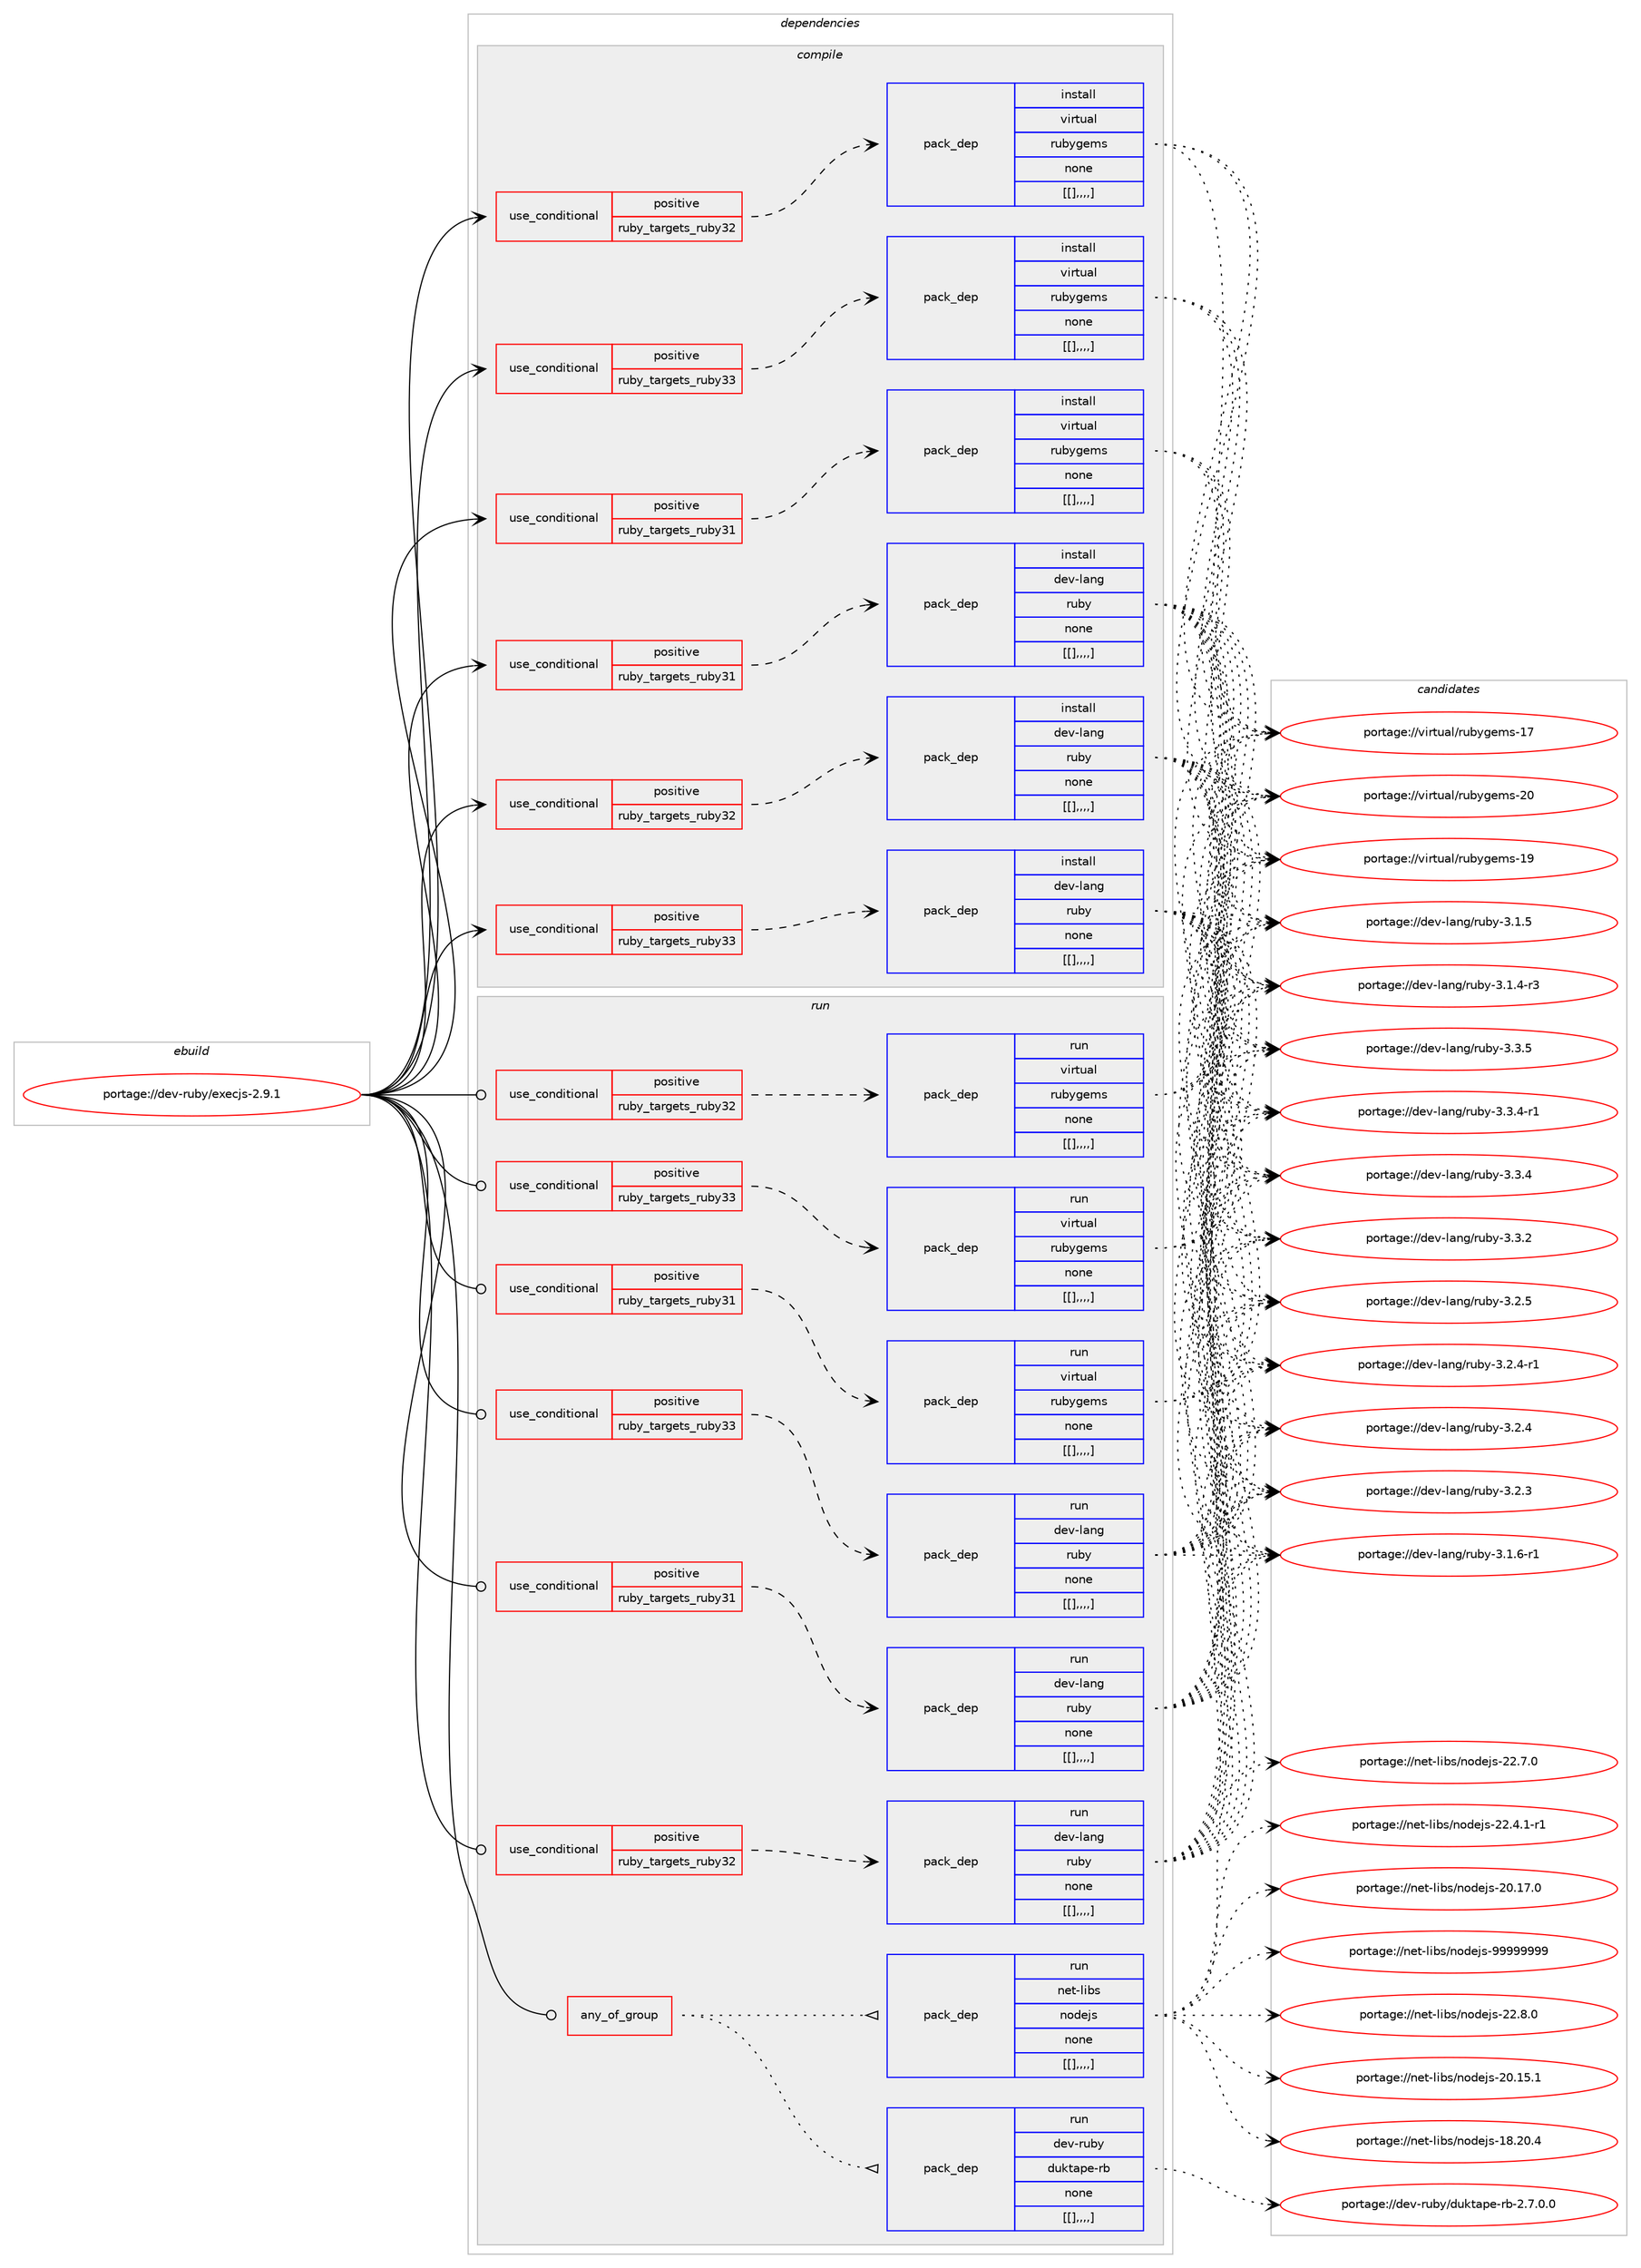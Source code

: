 digraph prolog {

# *************
# Graph options
# *************

newrank=true;
concentrate=true;
compound=true;
graph [rankdir=LR,fontname=Helvetica,fontsize=10,ranksep=1.5];#, ranksep=2.5, nodesep=0.2];
edge  [arrowhead=vee];
node  [fontname=Helvetica,fontsize=10];

# **********
# The ebuild
# **********

subgraph cluster_leftcol {
color=gray;
label=<<i>ebuild</i>>;
id [label="portage://dev-ruby/execjs-2.9.1", color=red, width=4, href="../dev-ruby/execjs-2.9.1.svg"];
}

# ****************
# The dependencies
# ****************

subgraph cluster_midcol {
color=gray;
label=<<i>dependencies</i>>;
subgraph cluster_compile {
fillcolor="#eeeeee";
style=filled;
label=<<i>compile</i>>;
subgraph cond48525 {
dependency185399 [label=<<TABLE BORDER="0" CELLBORDER="1" CELLSPACING="0" CELLPADDING="4"><TR><TD ROWSPAN="3" CELLPADDING="10">use_conditional</TD></TR><TR><TD>positive</TD></TR><TR><TD>ruby_targets_ruby31</TD></TR></TABLE>>, shape=none, color=red];
subgraph pack135569 {
dependency185400 [label=<<TABLE BORDER="0" CELLBORDER="1" CELLSPACING="0" CELLPADDING="4" WIDTH="220"><TR><TD ROWSPAN="6" CELLPADDING="30">pack_dep</TD></TR><TR><TD WIDTH="110">install</TD></TR><TR><TD>dev-lang</TD></TR><TR><TD>ruby</TD></TR><TR><TD>none</TD></TR><TR><TD>[[],,,,]</TD></TR></TABLE>>, shape=none, color=blue];
}
dependency185399:e -> dependency185400:w [weight=20,style="dashed",arrowhead="vee"];
}
id:e -> dependency185399:w [weight=20,style="solid",arrowhead="vee"];
subgraph cond48526 {
dependency185401 [label=<<TABLE BORDER="0" CELLBORDER="1" CELLSPACING="0" CELLPADDING="4"><TR><TD ROWSPAN="3" CELLPADDING="10">use_conditional</TD></TR><TR><TD>positive</TD></TR><TR><TD>ruby_targets_ruby31</TD></TR></TABLE>>, shape=none, color=red];
subgraph pack135570 {
dependency185402 [label=<<TABLE BORDER="0" CELLBORDER="1" CELLSPACING="0" CELLPADDING="4" WIDTH="220"><TR><TD ROWSPAN="6" CELLPADDING="30">pack_dep</TD></TR><TR><TD WIDTH="110">install</TD></TR><TR><TD>virtual</TD></TR><TR><TD>rubygems</TD></TR><TR><TD>none</TD></TR><TR><TD>[[],,,,]</TD></TR></TABLE>>, shape=none, color=blue];
}
dependency185401:e -> dependency185402:w [weight=20,style="dashed",arrowhead="vee"];
}
id:e -> dependency185401:w [weight=20,style="solid",arrowhead="vee"];
subgraph cond48527 {
dependency185403 [label=<<TABLE BORDER="0" CELLBORDER="1" CELLSPACING="0" CELLPADDING="4"><TR><TD ROWSPAN="3" CELLPADDING="10">use_conditional</TD></TR><TR><TD>positive</TD></TR><TR><TD>ruby_targets_ruby32</TD></TR></TABLE>>, shape=none, color=red];
subgraph pack135571 {
dependency185404 [label=<<TABLE BORDER="0" CELLBORDER="1" CELLSPACING="0" CELLPADDING="4" WIDTH="220"><TR><TD ROWSPAN="6" CELLPADDING="30">pack_dep</TD></TR><TR><TD WIDTH="110">install</TD></TR><TR><TD>dev-lang</TD></TR><TR><TD>ruby</TD></TR><TR><TD>none</TD></TR><TR><TD>[[],,,,]</TD></TR></TABLE>>, shape=none, color=blue];
}
dependency185403:e -> dependency185404:w [weight=20,style="dashed",arrowhead="vee"];
}
id:e -> dependency185403:w [weight=20,style="solid",arrowhead="vee"];
subgraph cond48528 {
dependency185405 [label=<<TABLE BORDER="0" CELLBORDER="1" CELLSPACING="0" CELLPADDING="4"><TR><TD ROWSPAN="3" CELLPADDING="10">use_conditional</TD></TR><TR><TD>positive</TD></TR><TR><TD>ruby_targets_ruby32</TD></TR></TABLE>>, shape=none, color=red];
subgraph pack135572 {
dependency185406 [label=<<TABLE BORDER="0" CELLBORDER="1" CELLSPACING="0" CELLPADDING="4" WIDTH="220"><TR><TD ROWSPAN="6" CELLPADDING="30">pack_dep</TD></TR><TR><TD WIDTH="110">install</TD></TR><TR><TD>virtual</TD></TR><TR><TD>rubygems</TD></TR><TR><TD>none</TD></TR><TR><TD>[[],,,,]</TD></TR></TABLE>>, shape=none, color=blue];
}
dependency185405:e -> dependency185406:w [weight=20,style="dashed",arrowhead="vee"];
}
id:e -> dependency185405:w [weight=20,style="solid",arrowhead="vee"];
subgraph cond48529 {
dependency185407 [label=<<TABLE BORDER="0" CELLBORDER="1" CELLSPACING="0" CELLPADDING="4"><TR><TD ROWSPAN="3" CELLPADDING="10">use_conditional</TD></TR><TR><TD>positive</TD></TR><TR><TD>ruby_targets_ruby33</TD></TR></TABLE>>, shape=none, color=red];
subgraph pack135573 {
dependency185408 [label=<<TABLE BORDER="0" CELLBORDER="1" CELLSPACING="0" CELLPADDING="4" WIDTH="220"><TR><TD ROWSPAN="6" CELLPADDING="30">pack_dep</TD></TR><TR><TD WIDTH="110">install</TD></TR><TR><TD>dev-lang</TD></TR><TR><TD>ruby</TD></TR><TR><TD>none</TD></TR><TR><TD>[[],,,,]</TD></TR></TABLE>>, shape=none, color=blue];
}
dependency185407:e -> dependency185408:w [weight=20,style="dashed",arrowhead="vee"];
}
id:e -> dependency185407:w [weight=20,style="solid",arrowhead="vee"];
subgraph cond48530 {
dependency185409 [label=<<TABLE BORDER="0" CELLBORDER="1" CELLSPACING="0" CELLPADDING="4"><TR><TD ROWSPAN="3" CELLPADDING="10">use_conditional</TD></TR><TR><TD>positive</TD></TR><TR><TD>ruby_targets_ruby33</TD></TR></TABLE>>, shape=none, color=red];
subgraph pack135574 {
dependency185410 [label=<<TABLE BORDER="0" CELLBORDER="1" CELLSPACING="0" CELLPADDING="4" WIDTH="220"><TR><TD ROWSPAN="6" CELLPADDING="30">pack_dep</TD></TR><TR><TD WIDTH="110">install</TD></TR><TR><TD>virtual</TD></TR><TR><TD>rubygems</TD></TR><TR><TD>none</TD></TR><TR><TD>[[],,,,]</TD></TR></TABLE>>, shape=none, color=blue];
}
dependency185409:e -> dependency185410:w [weight=20,style="dashed",arrowhead="vee"];
}
id:e -> dependency185409:w [weight=20,style="solid",arrowhead="vee"];
}
subgraph cluster_compileandrun {
fillcolor="#eeeeee";
style=filled;
label=<<i>compile and run</i>>;
}
subgraph cluster_run {
fillcolor="#eeeeee";
style=filled;
label=<<i>run</i>>;
subgraph any1155 {
dependency185411 [label=<<TABLE BORDER="0" CELLBORDER="1" CELLSPACING="0" CELLPADDING="4"><TR><TD CELLPADDING="10">any_of_group</TD></TR></TABLE>>, shape=none, color=red];subgraph pack135575 {
dependency185412 [label=<<TABLE BORDER="0" CELLBORDER="1" CELLSPACING="0" CELLPADDING="4" WIDTH="220"><TR><TD ROWSPAN="6" CELLPADDING="30">pack_dep</TD></TR><TR><TD WIDTH="110">run</TD></TR><TR><TD>dev-ruby</TD></TR><TR><TD>duktape-rb</TD></TR><TR><TD>none</TD></TR><TR><TD>[[],,,,]</TD></TR></TABLE>>, shape=none, color=blue];
}
dependency185411:e -> dependency185412:w [weight=20,style="dotted",arrowhead="oinv"];
subgraph pack135576 {
dependency185413 [label=<<TABLE BORDER="0" CELLBORDER="1" CELLSPACING="0" CELLPADDING="4" WIDTH="220"><TR><TD ROWSPAN="6" CELLPADDING="30">pack_dep</TD></TR><TR><TD WIDTH="110">run</TD></TR><TR><TD>net-libs</TD></TR><TR><TD>nodejs</TD></TR><TR><TD>none</TD></TR><TR><TD>[[],,,,]</TD></TR></TABLE>>, shape=none, color=blue];
}
dependency185411:e -> dependency185413:w [weight=20,style="dotted",arrowhead="oinv"];
}
id:e -> dependency185411:w [weight=20,style="solid",arrowhead="odot"];
subgraph cond48531 {
dependency185414 [label=<<TABLE BORDER="0" CELLBORDER="1" CELLSPACING="0" CELLPADDING="4"><TR><TD ROWSPAN="3" CELLPADDING="10">use_conditional</TD></TR><TR><TD>positive</TD></TR><TR><TD>ruby_targets_ruby31</TD></TR></TABLE>>, shape=none, color=red];
subgraph pack135577 {
dependency185415 [label=<<TABLE BORDER="0" CELLBORDER="1" CELLSPACING="0" CELLPADDING="4" WIDTH="220"><TR><TD ROWSPAN="6" CELLPADDING="30">pack_dep</TD></TR><TR><TD WIDTH="110">run</TD></TR><TR><TD>dev-lang</TD></TR><TR><TD>ruby</TD></TR><TR><TD>none</TD></TR><TR><TD>[[],,,,]</TD></TR></TABLE>>, shape=none, color=blue];
}
dependency185414:e -> dependency185415:w [weight=20,style="dashed",arrowhead="vee"];
}
id:e -> dependency185414:w [weight=20,style="solid",arrowhead="odot"];
subgraph cond48532 {
dependency185416 [label=<<TABLE BORDER="0" CELLBORDER="1" CELLSPACING="0" CELLPADDING="4"><TR><TD ROWSPAN="3" CELLPADDING="10">use_conditional</TD></TR><TR><TD>positive</TD></TR><TR><TD>ruby_targets_ruby31</TD></TR></TABLE>>, shape=none, color=red];
subgraph pack135578 {
dependency185417 [label=<<TABLE BORDER="0" CELLBORDER="1" CELLSPACING="0" CELLPADDING="4" WIDTH="220"><TR><TD ROWSPAN="6" CELLPADDING="30">pack_dep</TD></TR><TR><TD WIDTH="110">run</TD></TR><TR><TD>virtual</TD></TR><TR><TD>rubygems</TD></TR><TR><TD>none</TD></TR><TR><TD>[[],,,,]</TD></TR></TABLE>>, shape=none, color=blue];
}
dependency185416:e -> dependency185417:w [weight=20,style="dashed",arrowhead="vee"];
}
id:e -> dependency185416:w [weight=20,style="solid",arrowhead="odot"];
subgraph cond48533 {
dependency185418 [label=<<TABLE BORDER="0" CELLBORDER="1" CELLSPACING="0" CELLPADDING="4"><TR><TD ROWSPAN="3" CELLPADDING="10">use_conditional</TD></TR><TR><TD>positive</TD></TR><TR><TD>ruby_targets_ruby32</TD></TR></TABLE>>, shape=none, color=red];
subgraph pack135579 {
dependency185419 [label=<<TABLE BORDER="0" CELLBORDER="1" CELLSPACING="0" CELLPADDING="4" WIDTH="220"><TR><TD ROWSPAN="6" CELLPADDING="30">pack_dep</TD></TR><TR><TD WIDTH="110">run</TD></TR><TR><TD>dev-lang</TD></TR><TR><TD>ruby</TD></TR><TR><TD>none</TD></TR><TR><TD>[[],,,,]</TD></TR></TABLE>>, shape=none, color=blue];
}
dependency185418:e -> dependency185419:w [weight=20,style="dashed",arrowhead="vee"];
}
id:e -> dependency185418:w [weight=20,style="solid",arrowhead="odot"];
subgraph cond48534 {
dependency185420 [label=<<TABLE BORDER="0" CELLBORDER="1" CELLSPACING="0" CELLPADDING="4"><TR><TD ROWSPAN="3" CELLPADDING="10">use_conditional</TD></TR><TR><TD>positive</TD></TR><TR><TD>ruby_targets_ruby32</TD></TR></TABLE>>, shape=none, color=red];
subgraph pack135580 {
dependency185421 [label=<<TABLE BORDER="0" CELLBORDER="1" CELLSPACING="0" CELLPADDING="4" WIDTH="220"><TR><TD ROWSPAN="6" CELLPADDING="30">pack_dep</TD></TR><TR><TD WIDTH="110">run</TD></TR><TR><TD>virtual</TD></TR><TR><TD>rubygems</TD></TR><TR><TD>none</TD></TR><TR><TD>[[],,,,]</TD></TR></TABLE>>, shape=none, color=blue];
}
dependency185420:e -> dependency185421:w [weight=20,style="dashed",arrowhead="vee"];
}
id:e -> dependency185420:w [weight=20,style="solid",arrowhead="odot"];
subgraph cond48535 {
dependency185422 [label=<<TABLE BORDER="0" CELLBORDER="1" CELLSPACING="0" CELLPADDING="4"><TR><TD ROWSPAN="3" CELLPADDING="10">use_conditional</TD></TR><TR><TD>positive</TD></TR><TR><TD>ruby_targets_ruby33</TD></TR></TABLE>>, shape=none, color=red];
subgraph pack135581 {
dependency185423 [label=<<TABLE BORDER="0" CELLBORDER="1" CELLSPACING="0" CELLPADDING="4" WIDTH="220"><TR><TD ROWSPAN="6" CELLPADDING="30">pack_dep</TD></TR><TR><TD WIDTH="110">run</TD></TR><TR><TD>dev-lang</TD></TR><TR><TD>ruby</TD></TR><TR><TD>none</TD></TR><TR><TD>[[],,,,]</TD></TR></TABLE>>, shape=none, color=blue];
}
dependency185422:e -> dependency185423:w [weight=20,style="dashed",arrowhead="vee"];
}
id:e -> dependency185422:w [weight=20,style="solid",arrowhead="odot"];
subgraph cond48536 {
dependency185424 [label=<<TABLE BORDER="0" CELLBORDER="1" CELLSPACING="0" CELLPADDING="4"><TR><TD ROWSPAN="3" CELLPADDING="10">use_conditional</TD></TR><TR><TD>positive</TD></TR><TR><TD>ruby_targets_ruby33</TD></TR></TABLE>>, shape=none, color=red];
subgraph pack135582 {
dependency185425 [label=<<TABLE BORDER="0" CELLBORDER="1" CELLSPACING="0" CELLPADDING="4" WIDTH="220"><TR><TD ROWSPAN="6" CELLPADDING="30">pack_dep</TD></TR><TR><TD WIDTH="110">run</TD></TR><TR><TD>virtual</TD></TR><TR><TD>rubygems</TD></TR><TR><TD>none</TD></TR><TR><TD>[[],,,,]</TD></TR></TABLE>>, shape=none, color=blue];
}
dependency185424:e -> dependency185425:w [weight=20,style="dashed",arrowhead="vee"];
}
id:e -> dependency185424:w [weight=20,style="solid",arrowhead="odot"];
}
}

# **************
# The candidates
# **************

subgraph cluster_choices {
rank=same;
color=gray;
label=<<i>candidates</i>>;

subgraph choice135569 {
color=black;
nodesep=1;
choice10010111845108971101034711411798121455146514653 [label="portage://dev-lang/ruby-3.3.5", color=red, width=4,href="../dev-lang/ruby-3.3.5.svg"];
choice100101118451089711010347114117981214551465146524511449 [label="portage://dev-lang/ruby-3.3.4-r1", color=red, width=4,href="../dev-lang/ruby-3.3.4-r1.svg"];
choice10010111845108971101034711411798121455146514652 [label="portage://dev-lang/ruby-3.3.4", color=red, width=4,href="../dev-lang/ruby-3.3.4.svg"];
choice10010111845108971101034711411798121455146514650 [label="portage://dev-lang/ruby-3.3.2", color=red, width=4,href="../dev-lang/ruby-3.3.2.svg"];
choice10010111845108971101034711411798121455146504653 [label="portage://dev-lang/ruby-3.2.5", color=red, width=4,href="../dev-lang/ruby-3.2.5.svg"];
choice100101118451089711010347114117981214551465046524511449 [label="portage://dev-lang/ruby-3.2.4-r1", color=red, width=4,href="../dev-lang/ruby-3.2.4-r1.svg"];
choice10010111845108971101034711411798121455146504652 [label="portage://dev-lang/ruby-3.2.4", color=red, width=4,href="../dev-lang/ruby-3.2.4.svg"];
choice10010111845108971101034711411798121455146504651 [label="portage://dev-lang/ruby-3.2.3", color=red, width=4,href="../dev-lang/ruby-3.2.3.svg"];
choice100101118451089711010347114117981214551464946544511449 [label="portage://dev-lang/ruby-3.1.6-r1", color=red, width=4,href="../dev-lang/ruby-3.1.6-r1.svg"];
choice10010111845108971101034711411798121455146494653 [label="portage://dev-lang/ruby-3.1.5", color=red, width=4,href="../dev-lang/ruby-3.1.5.svg"];
choice100101118451089711010347114117981214551464946524511451 [label="portage://dev-lang/ruby-3.1.4-r3", color=red, width=4,href="../dev-lang/ruby-3.1.4-r3.svg"];
dependency185400:e -> choice10010111845108971101034711411798121455146514653:w [style=dotted,weight="100"];
dependency185400:e -> choice100101118451089711010347114117981214551465146524511449:w [style=dotted,weight="100"];
dependency185400:e -> choice10010111845108971101034711411798121455146514652:w [style=dotted,weight="100"];
dependency185400:e -> choice10010111845108971101034711411798121455146514650:w [style=dotted,weight="100"];
dependency185400:e -> choice10010111845108971101034711411798121455146504653:w [style=dotted,weight="100"];
dependency185400:e -> choice100101118451089711010347114117981214551465046524511449:w [style=dotted,weight="100"];
dependency185400:e -> choice10010111845108971101034711411798121455146504652:w [style=dotted,weight="100"];
dependency185400:e -> choice10010111845108971101034711411798121455146504651:w [style=dotted,weight="100"];
dependency185400:e -> choice100101118451089711010347114117981214551464946544511449:w [style=dotted,weight="100"];
dependency185400:e -> choice10010111845108971101034711411798121455146494653:w [style=dotted,weight="100"];
dependency185400:e -> choice100101118451089711010347114117981214551464946524511451:w [style=dotted,weight="100"];
}
subgraph choice135570 {
color=black;
nodesep=1;
choice118105114116117971084711411798121103101109115455048 [label="portage://virtual/rubygems-20", color=red, width=4,href="../virtual/rubygems-20.svg"];
choice118105114116117971084711411798121103101109115454957 [label="portage://virtual/rubygems-19", color=red, width=4,href="../virtual/rubygems-19.svg"];
choice118105114116117971084711411798121103101109115454955 [label="portage://virtual/rubygems-17", color=red, width=4,href="../virtual/rubygems-17.svg"];
dependency185402:e -> choice118105114116117971084711411798121103101109115455048:w [style=dotted,weight="100"];
dependency185402:e -> choice118105114116117971084711411798121103101109115454957:w [style=dotted,weight="100"];
dependency185402:e -> choice118105114116117971084711411798121103101109115454955:w [style=dotted,weight="100"];
}
subgraph choice135571 {
color=black;
nodesep=1;
choice10010111845108971101034711411798121455146514653 [label="portage://dev-lang/ruby-3.3.5", color=red, width=4,href="../dev-lang/ruby-3.3.5.svg"];
choice100101118451089711010347114117981214551465146524511449 [label="portage://dev-lang/ruby-3.3.4-r1", color=red, width=4,href="../dev-lang/ruby-3.3.4-r1.svg"];
choice10010111845108971101034711411798121455146514652 [label="portage://dev-lang/ruby-3.3.4", color=red, width=4,href="../dev-lang/ruby-3.3.4.svg"];
choice10010111845108971101034711411798121455146514650 [label="portage://dev-lang/ruby-3.3.2", color=red, width=4,href="../dev-lang/ruby-3.3.2.svg"];
choice10010111845108971101034711411798121455146504653 [label="portage://dev-lang/ruby-3.2.5", color=red, width=4,href="../dev-lang/ruby-3.2.5.svg"];
choice100101118451089711010347114117981214551465046524511449 [label="portage://dev-lang/ruby-3.2.4-r1", color=red, width=4,href="../dev-lang/ruby-3.2.4-r1.svg"];
choice10010111845108971101034711411798121455146504652 [label="portage://dev-lang/ruby-3.2.4", color=red, width=4,href="../dev-lang/ruby-3.2.4.svg"];
choice10010111845108971101034711411798121455146504651 [label="portage://dev-lang/ruby-3.2.3", color=red, width=4,href="../dev-lang/ruby-3.2.3.svg"];
choice100101118451089711010347114117981214551464946544511449 [label="portage://dev-lang/ruby-3.1.6-r1", color=red, width=4,href="../dev-lang/ruby-3.1.6-r1.svg"];
choice10010111845108971101034711411798121455146494653 [label="portage://dev-lang/ruby-3.1.5", color=red, width=4,href="../dev-lang/ruby-3.1.5.svg"];
choice100101118451089711010347114117981214551464946524511451 [label="portage://dev-lang/ruby-3.1.4-r3", color=red, width=4,href="../dev-lang/ruby-3.1.4-r3.svg"];
dependency185404:e -> choice10010111845108971101034711411798121455146514653:w [style=dotted,weight="100"];
dependency185404:e -> choice100101118451089711010347114117981214551465146524511449:w [style=dotted,weight="100"];
dependency185404:e -> choice10010111845108971101034711411798121455146514652:w [style=dotted,weight="100"];
dependency185404:e -> choice10010111845108971101034711411798121455146514650:w [style=dotted,weight="100"];
dependency185404:e -> choice10010111845108971101034711411798121455146504653:w [style=dotted,weight="100"];
dependency185404:e -> choice100101118451089711010347114117981214551465046524511449:w [style=dotted,weight="100"];
dependency185404:e -> choice10010111845108971101034711411798121455146504652:w [style=dotted,weight="100"];
dependency185404:e -> choice10010111845108971101034711411798121455146504651:w [style=dotted,weight="100"];
dependency185404:e -> choice100101118451089711010347114117981214551464946544511449:w [style=dotted,weight="100"];
dependency185404:e -> choice10010111845108971101034711411798121455146494653:w [style=dotted,weight="100"];
dependency185404:e -> choice100101118451089711010347114117981214551464946524511451:w [style=dotted,weight="100"];
}
subgraph choice135572 {
color=black;
nodesep=1;
choice118105114116117971084711411798121103101109115455048 [label="portage://virtual/rubygems-20", color=red, width=4,href="../virtual/rubygems-20.svg"];
choice118105114116117971084711411798121103101109115454957 [label="portage://virtual/rubygems-19", color=red, width=4,href="../virtual/rubygems-19.svg"];
choice118105114116117971084711411798121103101109115454955 [label="portage://virtual/rubygems-17", color=red, width=4,href="../virtual/rubygems-17.svg"];
dependency185406:e -> choice118105114116117971084711411798121103101109115455048:w [style=dotted,weight="100"];
dependency185406:e -> choice118105114116117971084711411798121103101109115454957:w [style=dotted,weight="100"];
dependency185406:e -> choice118105114116117971084711411798121103101109115454955:w [style=dotted,weight="100"];
}
subgraph choice135573 {
color=black;
nodesep=1;
choice10010111845108971101034711411798121455146514653 [label="portage://dev-lang/ruby-3.3.5", color=red, width=4,href="../dev-lang/ruby-3.3.5.svg"];
choice100101118451089711010347114117981214551465146524511449 [label="portage://dev-lang/ruby-3.3.4-r1", color=red, width=4,href="../dev-lang/ruby-3.3.4-r1.svg"];
choice10010111845108971101034711411798121455146514652 [label="portage://dev-lang/ruby-3.3.4", color=red, width=4,href="../dev-lang/ruby-3.3.4.svg"];
choice10010111845108971101034711411798121455146514650 [label="portage://dev-lang/ruby-3.3.2", color=red, width=4,href="../dev-lang/ruby-3.3.2.svg"];
choice10010111845108971101034711411798121455146504653 [label="portage://dev-lang/ruby-3.2.5", color=red, width=4,href="../dev-lang/ruby-3.2.5.svg"];
choice100101118451089711010347114117981214551465046524511449 [label="portage://dev-lang/ruby-3.2.4-r1", color=red, width=4,href="../dev-lang/ruby-3.2.4-r1.svg"];
choice10010111845108971101034711411798121455146504652 [label="portage://dev-lang/ruby-3.2.4", color=red, width=4,href="../dev-lang/ruby-3.2.4.svg"];
choice10010111845108971101034711411798121455146504651 [label="portage://dev-lang/ruby-3.2.3", color=red, width=4,href="../dev-lang/ruby-3.2.3.svg"];
choice100101118451089711010347114117981214551464946544511449 [label="portage://dev-lang/ruby-3.1.6-r1", color=red, width=4,href="../dev-lang/ruby-3.1.6-r1.svg"];
choice10010111845108971101034711411798121455146494653 [label="portage://dev-lang/ruby-3.1.5", color=red, width=4,href="../dev-lang/ruby-3.1.5.svg"];
choice100101118451089711010347114117981214551464946524511451 [label="portage://dev-lang/ruby-3.1.4-r3", color=red, width=4,href="../dev-lang/ruby-3.1.4-r3.svg"];
dependency185408:e -> choice10010111845108971101034711411798121455146514653:w [style=dotted,weight="100"];
dependency185408:e -> choice100101118451089711010347114117981214551465146524511449:w [style=dotted,weight="100"];
dependency185408:e -> choice10010111845108971101034711411798121455146514652:w [style=dotted,weight="100"];
dependency185408:e -> choice10010111845108971101034711411798121455146514650:w [style=dotted,weight="100"];
dependency185408:e -> choice10010111845108971101034711411798121455146504653:w [style=dotted,weight="100"];
dependency185408:e -> choice100101118451089711010347114117981214551465046524511449:w [style=dotted,weight="100"];
dependency185408:e -> choice10010111845108971101034711411798121455146504652:w [style=dotted,weight="100"];
dependency185408:e -> choice10010111845108971101034711411798121455146504651:w [style=dotted,weight="100"];
dependency185408:e -> choice100101118451089711010347114117981214551464946544511449:w [style=dotted,weight="100"];
dependency185408:e -> choice10010111845108971101034711411798121455146494653:w [style=dotted,weight="100"];
dependency185408:e -> choice100101118451089711010347114117981214551464946524511451:w [style=dotted,weight="100"];
}
subgraph choice135574 {
color=black;
nodesep=1;
choice118105114116117971084711411798121103101109115455048 [label="portage://virtual/rubygems-20", color=red, width=4,href="../virtual/rubygems-20.svg"];
choice118105114116117971084711411798121103101109115454957 [label="portage://virtual/rubygems-19", color=red, width=4,href="../virtual/rubygems-19.svg"];
choice118105114116117971084711411798121103101109115454955 [label="portage://virtual/rubygems-17", color=red, width=4,href="../virtual/rubygems-17.svg"];
dependency185410:e -> choice118105114116117971084711411798121103101109115455048:w [style=dotted,weight="100"];
dependency185410:e -> choice118105114116117971084711411798121103101109115454957:w [style=dotted,weight="100"];
dependency185410:e -> choice118105114116117971084711411798121103101109115454955:w [style=dotted,weight="100"];
}
subgraph choice135575 {
color=black;
nodesep=1;
choice1001011184511411798121471001171071169711210145114984550465546484648 [label="portage://dev-ruby/duktape-rb-2.7.0.0", color=red, width=4,href="../dev-ruby/duktape-rb-2.7.0.0.svg"];
dependency185412:e -> choice1001011184511411798121471001171071169711210145114984550465546484648:w [style=dotted,weight="100"];
}
subgraph choice135576 {
color=black;
nodesep=1;
choice110101116451081059811547110111100101106115455757575757575757 [label="portage://net-libs/nodejs-99999999", color=red, width=4,href="../net-libs/nodejs-99999999.svg"];
choice11010111645108105981154711011110010110611545505046564648 [label="portage://net-libs/nodejs-22.8.0", color=red, width=4,href="../net-libs/nodejs-22.8.0.svg"];
choice11010111645108105981154711011110010110611545505046554648 [label="portage://net-libs/nodejs-22.7.0", color=red, width=4,href="../net-libs/nodejs-22.7.0.svg"];
choice110101116451081059811547110111100101106115455050465246494511449 [label="portage://net-libs/nodejs-22.4.1-r1", color=red, width=4,href="../net-libs/nodejs-22.4.1-r1.svg"];
choice1101011164510810598115471101111001011061154550484649554648 [label="portage://net-libs/nodejs-20.17.0", color=red, width=4,href="../net-libs/nodejs-20.17.0.svg"];
choice1101011164510810598115471101111001011061154550484649534649 [label="portage://net-libs/nodejs-20.15.1", color=red, width=4,href="../net-libs/nodejs-20.15.1.svg"];
choice1101011164510810598115471101111001011061154549564650484652 [label="portage://net-libs/nodejs-18.20.4", color=red, width=4,href="../net-libs/nodejs-18.20.4.svg"];
dependency185413:e -> choice110101116451081059811547110111100101106115455757575757575757:w [style=dotted,weight="100"];
dependency185413:e -> choice11010111645108105981154711011110010110611545505046564648:w [style=dotted,weight="100"];
dependency185413:e -> choice11010111645108105981154711011110010110611545505046554648:w [style=dotted,weight="100"];
dependency185413:e -> choice110101116451081059811547110111100101106115455050465246494511449:w [style=dotted,weight="100"];
dependency185413:e -> choice1101011164510810598115471101111001011061154550484649554648:w [style=dotted,weight="100"];
dependency185413:e -> choice1101011164510810598115471101111001011061154550484649534649:w [style=dotted,weight="100"];
dependency185413:e -> choice1101011164510810598115471101111001011061154549564650484652:w [style=dotted,weight="100"];
}
subgraph choice135577 {
color=black;
nodesep=1;
choice10010111845108971101034711411798121455146514653 [label="portage://dev-lang/ruby-3.3.5", color=red, width=4,href="../dev-lang/ruby-3.3.5.svg"];
choice100101118451089711010347114117981214551465146524511449 [label="portage://dev-lang/ruby-3.3.4-r1", color=red, width=4,href="../dev-lang/ruby-3.3.4-r1.svg"];
choice10010111845108971101034711411798121455146514652 [label="portage://dev-lang/ruby-3.3.4", color=red, width=4,href="../dev-lang/ruby-3.3.4.svg"];
choice10010111845108971101034711411798121455146514650 [label="portage://dev-lang/ruby-3.3.2", color=red, width=4,href="../dev-lang/ruby-3.3.2.svg"];
choice10010111845108971101034711411798121455146504653 [label="portage://dev-lang/ruby-3.2.5", color=red, width=4,href="../dev-lang/ruby-3.2.5.svg"];
choice100101118451089711010347114117981214551465046524511449 [label="portage://dev-lang/ruby-3.2.4-r1", color=red, width=4,href="../dev-lang/ruby-3.2.4-r1.svg"];
choice10010111845108971101034711411798121455146504652 [label="portage://dev-lang/ruby-3.2.4", color=red, width=4,href="../dev-lang/ruby-3.2.4.svg"];
choice10010111845108971101034711411798121455146504651 [label="portage://dev-lang/ruby-3.2.3", color=red, width=4,href="../dev-lang/ruby-3.2.3.svg"];
choice100101118451089711010347114117981214551464946544511449 [label="portage://dev-lang/ruby-3.1.6-r1", color=red, width=4,href="../dev-lang/ruby-3.1.6-r1.svg"];
choice10010111845108971101034711411798121455146494653 [label="portage://dev-lang/ruby-3.1.5", color=red, width=4,href="../dev-lang/ruby-3.1.5.svg"];
choice100101118451089711010347114117981214551464946524511451 [label="portage://dev-lang/ruby-3.1.4-r3", color=red, width=4,href="../dev-lang/ruby-3.1.4-r3.svg"];
dependency185415:e -> choice10010111845108971101034711411798121455146514653:w [style=dotted,weight="100"];
dependency185415:e -> choice100101118451089711010347114117981214551465146524511449:w [style=dotted,weight="100"];
dependency185415:e -> choice10010111845108971101034711411798121455146514652:w [style=dotted,weight="100"];
dependency185415:e -> choice10010111845108971101034711411798121455146514650:w [style=dotted,weight="100"];
dependency185415:e -> choice10010111845108971101034711411798121455146504653:w [style=dotted,weight="100"];
dependency185415:e -> choice100101118451089711010347114117981214551465046524511449:w [style=dotted,weight="100"];
dependency185415:e -> choice10010111845108971101034711411798121455146504652:w [style=dotted,weight="100"];
dependency185415:e -> choice10010111845108971101034711411798121455146504651:w [style=dotted,weight="100"];
dependency185415:e -> choice100101118451089711010347114117981214551464946544511449:w [style=dotted,weight="100"];
dependency185415:e -> choice10010111845108971101034711411798121455146494653:w [style=dotted,weight="100"];
dependency185415:e -> choice100101118451089711010347114117981214551464946524511451:w [style=dotted,weight="100"];
}
subgraph choice135578 {
color=black;
nodesep=1;
choice118105114116117971084711411798121103101109115455048 [label="portage://virtual/rubygems-20", color=red, width=4,href="../virtual/rubygems-20.svg"];
choice118105114116117971084711411798121103101109115454957 [label="portage://virtual/rubygems-19", color=red, width=4,href="../virtual/rubygems-19.svg"];
choice118105114116117971084711411798121103101109115454955 [label="portage://virtual/rubygems-17", color=red, width=4,href="../virtual/rubygems-17.svg"];
dependency185417:e -> choice118105114116117971084711411798121103101109115455048:w [style=dotted,weight="100"];
dependency185417:e -> choice118105114116117971084711411798121103101109115454957:w [style=dotted,weight="100"];
dependency185417:e -> choice118105114116117971084711411798121103101109115454955:w [style=dotted,weight="100"];
}
subgraph choice135579 {
color=black;
nodesep=1;
choice10010111845108971101034711411798121455146514653 [label="portage://dev-lang/ruby-3.3.5", color=red, width=4,href="../dev-lang/ruby-3.3.5.svg"];
choice100101118451089711010347114117981214551465146524511449 [label="portage://dev-lang/ruby-3.3.4-r1", color=red, width=4,href="../dev-lang/ruby-3.3.4-r1.svg"];
choice10010111845108971101034711411798121455146514652 [label="portage://dev-lang/ruby-3.3.4", color=red, width=4,href="../dev-lang/ruby-3.3.4.svg"];
choice10010111845108971101034711411798121455146514650 [label="portage://dev-lang/ruby-3.3.2", color=red, width=4,href="../dev-lang/ruby-3.3.2.svg"];
choice10010111845108971101034711411798121455146504653 [label="portage://dev-lang/ruby-3.2.5", color=red, width=4,href="../dev-lang/ruby-3.2.5.svg"];
choice100101118451089711010347114117981214551465046524511449 [label="portage://dev-lang/ruby-3.2.4-r1", color=red, width=4,href="../dev-lang/ruby-3.2.4-r1.svg"];
choice10010111845108971101034711411798121455146504652 [label="portage://dev-lang/ruby-3.2.4", color=red, width=4,href="../dev-lang/ruby-3.2.4.svg"];
choice10010111845108971101034711411798121455146504651 [label="portage://dev-lang/ruby-3.2.3", color=red, width=4,href="../dev-lang/ruby-3.2.3.svg"];
choice100101118451089711010347114117981214551464946544511449 [label="portage://dev-lang/ruby-3.1.6-r1", color=red, width=4,href="../dev-lang/ruby-3.1.6-r1.svg"];
choice10010111845108971101034711411798121455146494653 [label="portage://dev-lang/ruby-3.1.5", color=red, width=4,href="../dev-lang/ruby-3.1.5.svg"];
choice100101118451089711010347114117981214551464946524511451 [label="portage://dev-lang/ruby-3.1.4-r3", color=red, width=4,href="../dev-lang/ruby-3.1.4-r3.svg"];
dependency185419:e -> choice10010111845108971101034711411798121455146514653:w [style=dotted,weight="100"];
dependency185419:e -> choice100101118451089711010347114117981214551465146524511449:w [style=dotted,weight="100"];
dependency185419:e -> choice10010111845108971101034711411798121455146514652:w [style=dotted,weight="100"];
dependency185419:e -> choice10010111845108971101034711411798121455146514650:w [style=dotted,weight="100"];
dependency185419:e -> choice10010111845108971101034711411798121455146504653:w [style=dotted,weight="100"];
dependency185419:e -> choice100101118451089711010347114117981214551465046524511449:w [style=dotted,weight="100"];
dependency185419:e -> choice10010111845108971101034711411798121455146504652:w [style=dotted,weight="100"];
dependency185419:e -> choice10010111845108971101034711411798121455146504651:w [style=dotted,weight="100"];
dependency185419:e -> choice100101118451089711010347114117981214551464946544511449:w [style=dotted,weight="100"];
dependency185419:e -> choice10010111845108971101034711411798121455146494653:w [style=dotted,weight="100"];
dependency185419:e -> choice100101118451089711010347114117981214551464946524511451:w [style=dotted,weight="100"];
}
subgraph choice135580 {
color=black;
nodesep=1;
choice118105114116117971084711411798121103101109115455048 [label="portage://virtual/rubygems-20", color=red, width=4,href="../virtual/rubygems-20.svg"];
choice118105114116117971084711411798121103101109115454957 [label="portage://virtual/rubygems-19", color=red, width=4,href="../virtual/rubygems-19.svg"];
choice118105114116117971084711411798121103101109115454955 [label="portage://virtual/rubygems-17", color=red, width=4,href="../virtual/rubygems-17.svg"];
dependency185421:e -> choice118105114116117971084711411798121103101109115455048:w [style=dotted,weight="100"];
dependency185421:e -> choice118105114116117971084711411798121103101109115454957:w [style=dotted,weight="100"];
dependency185421:e -> choice118105114116117971084711411798121103101109115454955:w [style=dotted,weight="100"];
}
subgraph choice135581 {
color=black;
nodesep=1;
choice10010111845108971101034711411798121455146514653 [label="portage://dev-lang/ruby-3.3.5", color=red, width=4,href="../dev-lang/ruby-3.3.5.svg"];
choice100101118451089711010347114117981214551465146524511449 [label="portage://dev-lang/ruby-3.3.4-r1", color=red, width=4,href="../dev-lang/ruby-3.3.4-r1.svg"];
choice10010111845108971101034711411798121455146514652 [label="portage://dev-lang/ruby-3.3.4", color=red, width=4,href="../dev-lang/ruby-3.3.4.svg"];
choice10010111845108971101034711411798121455146514650 [label="portage://dev-lang/ruby-3.3.2", color=red, width=4,href="../dev-lang/ruby-3.3.2.svg"];
choice10010111845108971101034711411798121455146504653 [label="portage://dev-lang/ruby-3.2.5", color=red, width=4,href="../dev-lang/ruby-3.2.5.svg"];
choice100101118451089711010347114117981214551465046524511449 [label="portage://dev-lang/ruby-3.2.4-r1", color=red, width=4,href="../dev-lang/ruby-3.2.4-r1.svg"];
choice10010111845108971101034711411798121455146504652 [label="portage://dev-lang/ruby-3.2.4", color=red, width=4,href="../dev-lang/ruby-3.2.4.svg"];
choice10010111845108971101034711411798121455146504651 [label="portage://dev-lang/ruby-3.2.3", color=red, width=4,href="../dev-lang/ruby-3.2.3.svg"];
choice100101118451089711010347114117981214551464946544511449 [label="portage://dev-lang/ruby-3.1.6-r1", color=red, width=4,href="../dev-lang/ruby-3.1.6-r1.svg"];
choice10010111845108971101034711411798121455146494653 [label="portage://dev-lang/ruby-3.1.5", color=red, width=4,href="../dev-lang/ruby-3.1.5.svg"];
choice100101118451089711010347114117981214551464946524511451 [label="portage://dev-lang/ruby-3.1.4-r3", color=red, width=4,href="../dev-lang/ruby-3.1.4-r3.svg"];
dependency185423:e -> choice10010111845108971101034711411798121455146514653:w [style=dotted,weight="100"];
dependency185423:e -> choice100101118451089711010347114117981214551465146524511449:w [style=dotted,weight="100"];
dependency185423:e -> choice10010111845108971101034711411798121455146514652:w [style=dotted,weight="100"];
dependency185423:e -> choice10010111845108971101034711411798121455146514650:w [style=dotted,weight="100"];
dependency185423:e -> choice10010111845108971101034711411798121455146504653:w [style=dotted,weight="100"];
dependency185423:e -> choice100101118451089711010347114117981214551465046524511449:w [style=dotted,weight="100"];
dependency185423:e -> choice10010111845108971101034711411798121455146504652:w [style=dotted,weight="100"];
dependency185423:e -> choice10010111845108971101034711411798121455146504651:w [style=dotted,weight="100"];
dependency185423:e -> choice100101118451089711010347114117981214551464946544511449:w [style=dotted,weight="100"];
dependency185423:e -> choice10010111845108971101034711411798121455146494653:w [style=dotted,weight="100"];
dependency185423:e -> choice100101118451089711010347114117981214551464946524511451:w [style=dotted,weight="100"];
}
subgraph choice135582 {
color=black;
nodesep=1;
choice118105114116117971084711411798121103101109115455048 [label="portage://virtual/rubygems-20", color=red, width=4,href="../virtual/rubygems-20.svg"];
choice118105114116117971084711411798121103101109115454957 [label="portage://virtual/rubygems-19", color=red, width=4,href="../virtual/rubygems-19.svg"];
choice118105114116117971084711411798121103101109115454955 [label="portage://virtual/rubygems-17", color=red, width=4,href="../virtual/rubygems-17.svg"];
dependency185425:e -> choice118105114116117971084711411798121103101109115455048:w [style=dotted,weight="100"];
dependency185425:e -> choice118105114116117971084711411798121103101109115454957:w [style=dotted,weight="100"];
dependency185425:e -> choice118105114116117971084711411798121103101109115454955:w [style=dotted,weight="100"];
}
}

}
